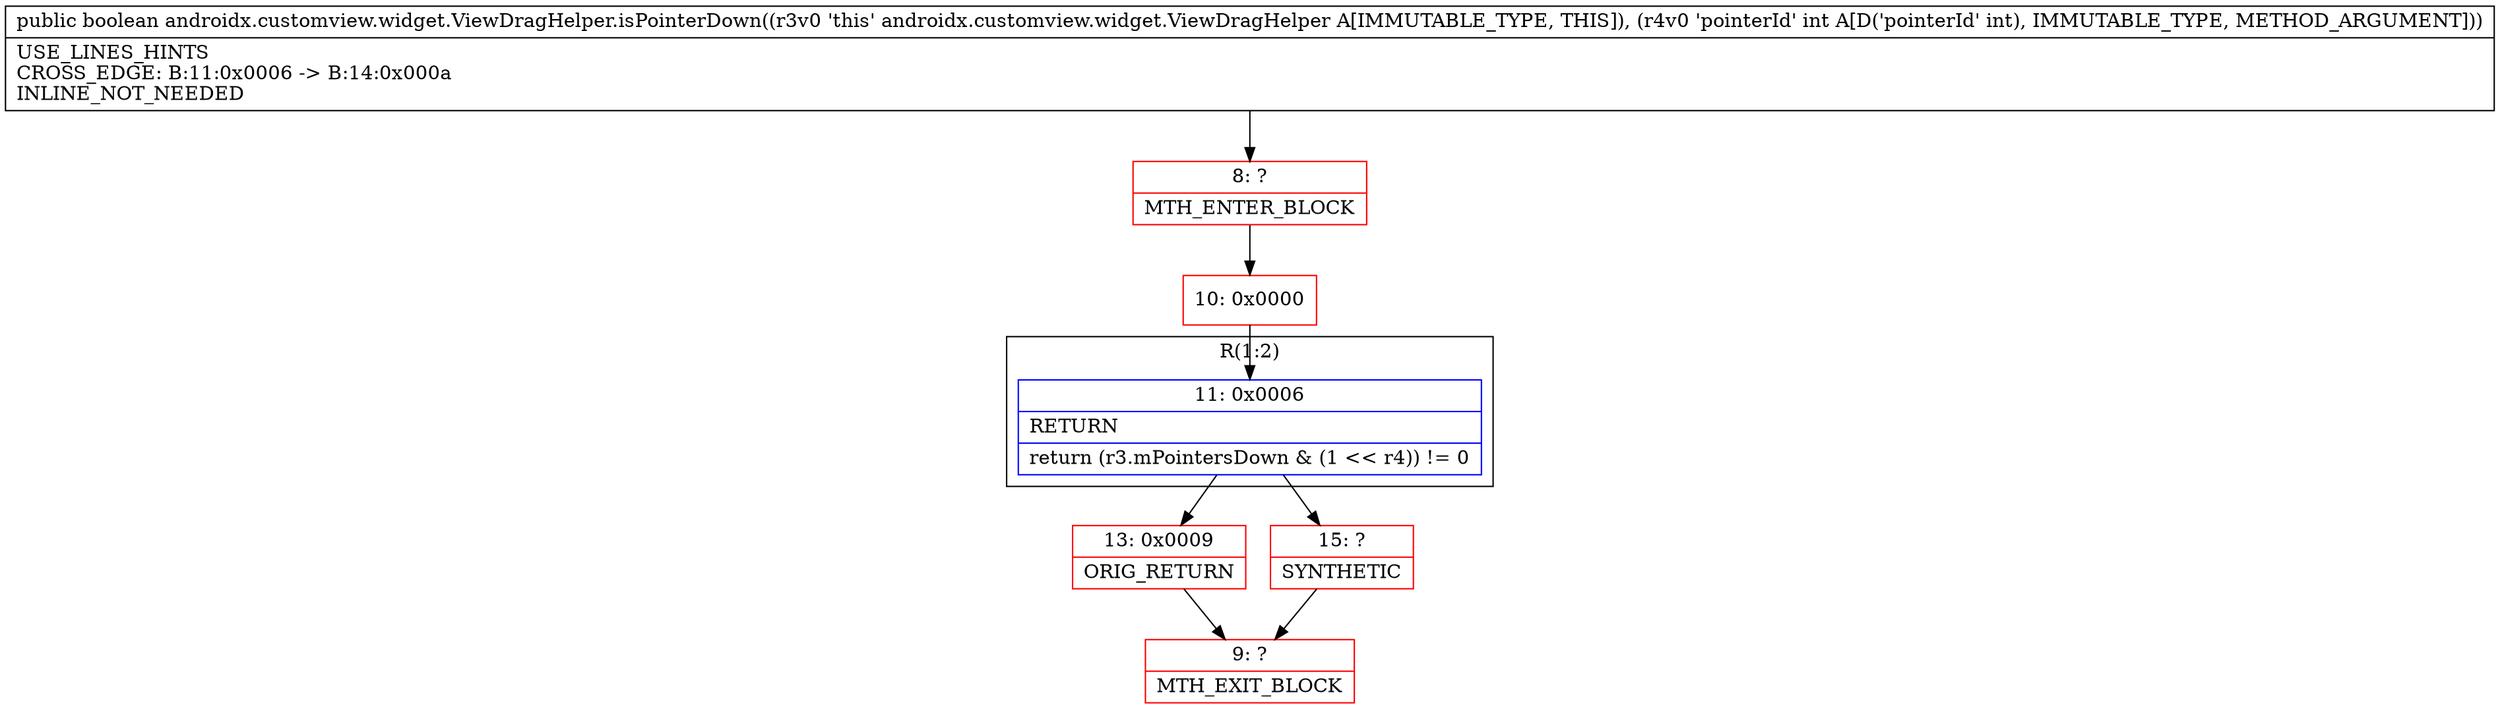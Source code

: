 digraph "CFG forandroidx.customview.widget.ViewDragHelper.isPointerDown(I)Z" {
subgraph cluster_Region_155771431 {
label = "R(1:2)";
node [shape=record,color=blue];
Node_11 [shape=record,label="{11\:\ 0x0006|RETURN\l|return (r3.mPointersDown & (1 \<\< r4)) != 0\l}"];
}
Node_8 [shape=record,color=red,label="{8\:\ ?|MTH_ENTER_BLOCK\l}"];
Node_10 [shape=record,color=red,label="{10\:\ 0x0000}"];
Node_13 [shape=record,color=red,label="{13\:\ 0x0009|ORIG_RETURN\l}"];
Node_9 [shape=record,color=red,label="{9\:\ ?|MTH_EXIT_BLOCK\l}"];
Node_15 [shape=record,color=red,label="{15\:\ ?|SYNTHETIC\l}"];
MethodNode[shape=record,label="{public boolean androidx.customview.widget.ViewDragHelper.isPointerDown((r3v0 'this' androidx.customview.widget.ViewDragHelper A[IMMUTABLE_TYPE, THIS]), (r4v0 'pointerId' int A[D('pointerId' int), IMMUTABLE_TYPE, METHOD_ARGUMENT]))  | USE_LINES_HINTS\lCROSS_EDGE: B:11:0x0006 \-\> B:14:0x000a\lINLINE_NOT_NEEDED\l}"];
MethodNode -> Node_8;Node_11 -> Node_13;
Node_11 -> Node_15;
Node_8 -> Node_10;
Node_10 -> Node_11;
Node_13 -> Node_9;
Node_15 -> Node_9;
}

